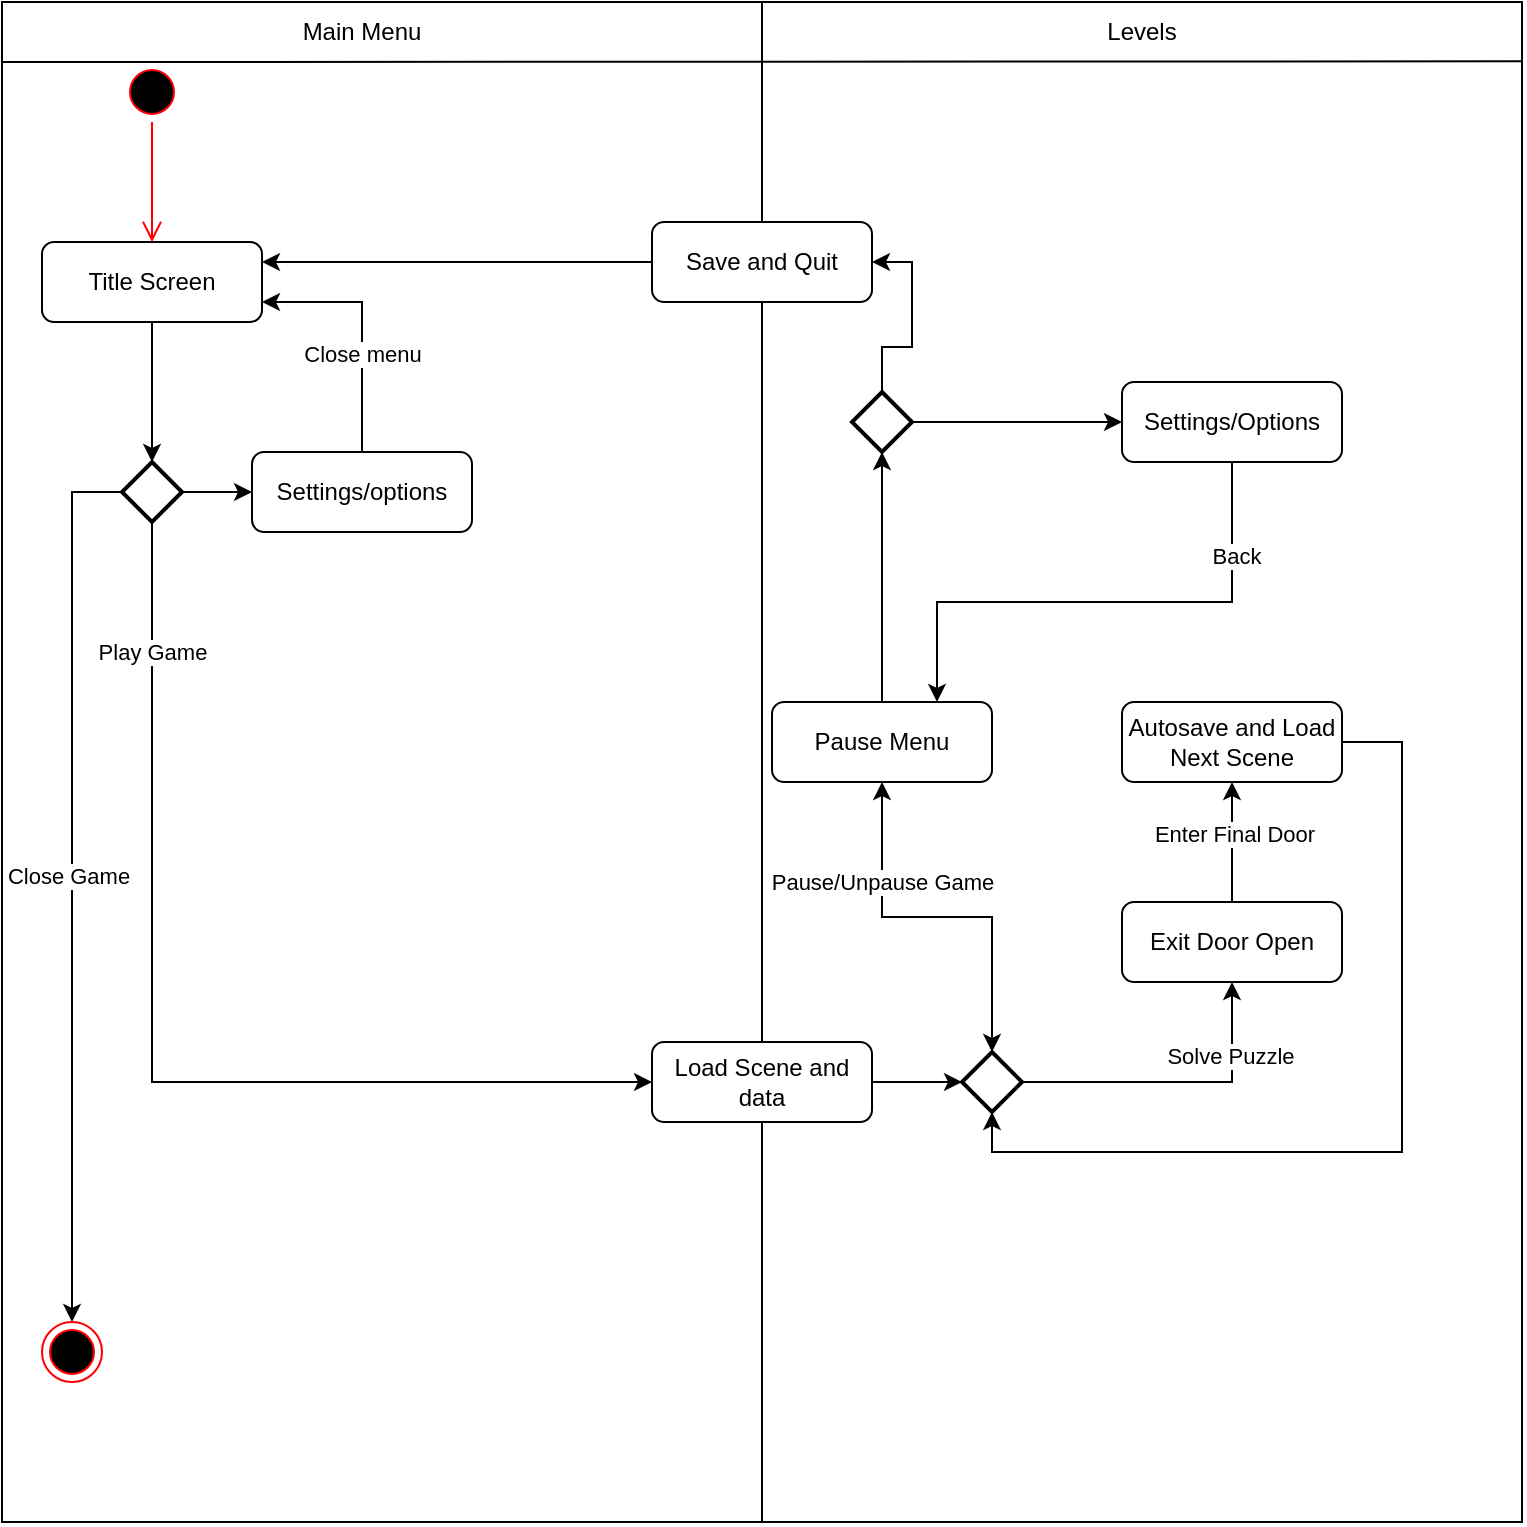 <mxfile version="24.7.17">
  <diagram name="Page-1" id="v9FPkEy1G7noCbc-8Uvn">
    <mxGraphModel dx="1026" dy="772" grid="1" gridSize="10" guides="1" tooltips="1" connect="1" arrows="1" fold="1" page="1" pageScale="1" pageWidth="850" pageHeight="1100" math="0" shadow="0">
      <root>
        <mxCell id="0" />
        <mxCell id="1" parent="0" />
        <mxCell id="mZwhM_Fa8W8I9a-ugIrR-4" value="" style="whiteSpace=wrap;html=1;aspect=fixed;fillColor=none;" parent="1" vertex="1">
          <mxGeometry x="40" y="40" width="760" height="760" as="geometry" />
        </mxCell>
        <mxCell id="mZwhM_Fa8W8I9a-ugIrR-7" value="" style="endArrow=none;html=1;rounded=0;entryX=0.5;entryY=0;entryDx=0;entryDy=0;" parent="1" source="mZwhM_Fa8W8I9a-ugIrR-29" target="mZwhM_Fa8W8I9a-ugIrR-4" edge="1">
          <mxGeometry width="50" height="50" relative="1" as="geometry">
            <mxPoint x="420" y="800" as="sourcePoint" />
            <mxPoint x="425" y="40" as="targetPoint" />
          </mxGeometry>
        </mxCell>
        <mxCell id="mZwhM_Fa8W8I9a-ugIrR-8" value="Main Menu" style="text;html=1;align=center;verticalAlign=middle;whiteSpace=wrap;rounded=0;" parent="1" vertex="1">
          <mxGeometry x="180" y="40" width="80" height="30" as="geometry" />
        </mxCell>
        <mxCell id="mZwhM_Fa8W8I9a-ugIrR-9" value="Levels" style="text;html=1;align=center;verticalAlign=middle;whiteSpace=wrap;rounded=0;" parent="1" vertex="1">
          <mxGeometry x="580" y="40" width="60" height="30" as="geometry" />
        </mxCell>
        <mxCell id="mZwhM_Fa8W8I9a-ugIrR-10" value="" style="endArrow=none;html=1;rounded=0;entryX=1;entryY=0.039;entryDx=0;entryDy=0;entryPerimeter=0;" parent="1" target="mZwhM_Fa8W8I9a-ugIrR-4" edge="1">
          <mxGeometry width="50" height="50" relative="1" as="geometry">
            <mxPoint x="40" y="70" as="sourcePoint" />
            <mxPoint x="90" y="20" as="targetPoint" />
          </mxGeometry>
        </mxCell>
        <mxCell id="mZwhM_Fa8W8I9a-ugIrR-11" value="Title Screen" style="rounded=1;whiteSpace=wrap;html=1;" parent="1" vertex="1">
          <mxGeometry x="60" y="160" width="110" height="40" as="geometry" />
        </mxCell>
        <mxCell id="mZwhM_Fa8W8I9a-ugIrR-12" value="" style="ellipse;html=1;shape=startState;fillColor=#000000;strokeColor=#ff0000;" parent="1" vertex="1">
          <mxGeometry x="100" y="70" width="30" height="30" as="geometry" />
        </mxCell>
        <mxCell id="mZwhM_Fa8W8I9a-ugIrR-13" value="" style="edgeStyle=orthogonalEdgeStyle;html=1;verticalAlign=bottom;endArrow=open;endSize=8;strokeColor=#ff0000;rounded=0;" parent="1" source="mZwhM_Fa8W8I9a-ugIrR-12" edge="1">
          <mxGeometry relative="1" as="geometry">
            <mxPoint x="115" y="160" as="targetPoint" />
          </mxGeometry>
        </mxCell>
        <mxCell id="mZwhM_Fa8W8I9a-ugIrR-16" style="edgeStyle=orthogonalEdgeStyle;rounded=0;orthogonalLoop=1;jettySize=auto;html=1;entryX=0.5;entryY=0;entryDx=0;entryDy=0;" parent="1" source="mZwhM_Fa8W8I9a-ugIrR-14" target="mZwhM_Fa8W8I9a-ugIrR-15" edge="1">
          <mxGeometry relative="1" as="geometry" />
        </mxCell>
        <mxCell id="mZwhM_Fa8W8I9a-ugIrR-17" value="Close Game" style="edgeLabel;html=1;align=center;verticalAlign=middle;resizable=0;points=[];" parent="mZwhM_Fa8W8I9a-ugIrR-16" connectable="0" vertex="1">
          <mxGeometry x="-0.013" y="-2" relative="1" as="geometry">
            <mxPoint as="offset" />
          </mxGeometry>
        </mxCell>
        <mxCell id="mZwhM_Fa8W8I9a-ugIrR-20" style="edgeStyle=orthogonalEdgeStyle;rounded=0;orthogonalLoop=1;jettySize=auto;html=1;entryX=0;entryY=0.5;entryDx=0;entryDy=0;" parent="1" source="mZwhM_Fa8W8I9a-ugIrR-14" target="mZwhM_Fa8W8I9a-ugIrR-18" edge="1">
          <mxGeometry relative="1" as="geometry" />
        </mxCell>
        <mxCell id="mZwhM_Fa8W8I9a-ugIrR-26" style="edgeStyle=orthogonalEdgeStyle;rounded=0;orthogonalLoop=1;jettySize=auto;html=1;entryX=0;entryY=0.5;entryDx=0;entryDy=0;" parent="1" source="mZwhM_Fa8W8I9a-ugIrR-14" target="mZwhM_Fa8W8I9a-ugIrR-23" edge="1">
          <mxGeometry relative="1" as="geometry">
            <Array as="points">
              <mxPoint x="115" y="580" />
            </Array>
          </mxGeometry>
        </mxCell>
        <mxCell id="mZwhM_Fa8W8I9a-ugIrR-27" value="Play Game" style="edgeLabel;html=1;align=center;verticalAlign=middle;resizable=0;points=[];" parent="mZwhM_Fa8W8I9a-ugIrR-26" connectable="0" vertex="1">
          <mxGeometry x="-0.755" relative="1" as="geometry">
            <mxPoint as="offset" />
          </mxGeometry>
        </mxCell>
        <mxCell id="mZwhM_Fa8W8I9a-ugIrR-14" value="" style="strokeWidth=2;html=1;shape=mxgraph.flowchart.decision;whiteSpace=wrap;" parent="1" vertex="1">
          <mxGeometry x="100" y="270" width="30" height="30" as="geometry" />
        </mxCell>
        <mxCell id="mZwhM_Fa8W8I9a-ugIrR-15" value="" style="ellipse;html=1;shape=endState;fillColor=#000000;strokeColor=#ff0000;" parent="1" vertex="1">
          <mxGeometry x="60" y="700" width="30" height="30" as="geometry" />
        </mxCell>
        <mxCell id="mZwhM_Fa8W8I9a-ugIrR-21" style="edgeStyle=orthogonalEdgeStyle;rounded=0;orthogonalLoop=1;jettySize=auto;html=1;entryX=1;entryY=0.75;entryDx=0;entryDy=0;" parent="1" source="mZwhM_Fa8W8I9a-ugIrR-18" target="mZwhM_Fa8W8I9a-ugIrR-11" edge="1">
          <mxGeometry relative="1" as="geometry" />
        </mxCell>
        <mxCell id="mZwhM_Fa8W8I9a-ugIrR-22" value="Close menu" style="edgeLabel;html=1;align=center;verticalAlign=middle;resizable=0;points=[];" parent="mZwhM_Fa8W8I9a-ugIrR-21" connectable="0" vertex="1">
          <mxGeometry x="-0.216" relative="1" as="geometry">
            <mxPoint as="offset" />
          </mxGeometry>
        </mxCell>
        <mxCell id="mZwhM_Fa8W8I9a-ugIrR-18" value="Settings/options" style="rounded=1;whiteSpace=wrap;html=1;" parent="1" vertex="1">
          <mxGeometry x="165" y="265" width="110" height="40" as="geometry" />
        </mxCell>
        <mxCell id="mZwhM_Fa8W8I9a-ugIrR-19" style="edgeStyle=orthogonalEdgeStyle;rounded=0;orthogonalLoop=1;jettySize=auto;html=1;entryX=0.5;entryY=0;entryDx=0;entryDy=0;entryPerimeter=0;" parent="1" source="mZwhM_Fa8W8I9a-ugIrR-11" target="mZwhM_Fa8W8I9a-ugIrR-14" edge="1">
          <mxGeometry relative="1" as="geometry" />
        </mxCell>
        <mxCell id="mZwhM_Fa8W8I9a-ugIrR-24" value="" style="endArrow=none;html=1;rounded=0;entryX=0.5;entryY=0;entryDx=0;entryDy=0;" parent="1" target="mZwhM_Fa8W8I9a-ugIrR-23" edge="1">
          <mxGeometry width="50" height="50" relative="1" as="geometry">
            <mxPoint x="420" y="800" as="sourcePoint" />
            <mxPoint x="420" y="40" as="targetPoint" />
          </mxGeometry>
        </mxCell>
        <mxCell id="mZwhM_Fa8W8I9a-ugIrR-34" style="edgeStyle=orthogonalEdgeStyle;rounded=0;orthogonalLoop=1;jettySize=auto;html=1;" parent="1" source="mZwhM_Fa8W8I9a-ugIrR-23" target="mZwhM_Fa8W8I9a-ugIrR-28" edge="1">
          <mxGeometry relative="1" as="geometry" />
        </mxCell>
        <mxCell id="mZwhM_Fa8W8I9a-ugIrR-23" value="Load Scene and data" style="rounded=1;whiteSpace=wrap;html=1;" parent="1" vertex="1">
          <mxGeometry x="365" y="560" width="110" height="40" as="geometry" />
        </mxCell>
        <mxCell id="mZwhM_Fa8W8I9a-ugIrR-36" style="edgeStyle=orthogonalEdgeStyle;rounded=0;orthogonalLoop=1;jettySize=auto;html=1;entryX=0.5;entryY=1;entryDx=0;entryDy=0;startArrow=classic;startFill=1;" parent="1" source="mZwhM_Fa8W8I9a-ugIrR-28" target="mZwhM_Fa8W8I9a-ugIrR-32" edge="1">
          <mxGeometry relative="1" as="geometry" />
        </mxCell>
        <mxCell id="mZwhM_Fa8W8I9a-ugIrR-37" value="Pause/Unpause Game" style="edgeLabel;html=1;align=center;verticalAlign=middle;resizable=0;points=[];" parent="mZwhM_Fa8W8I9a-ugIrR-36" connectable="0" vertex="1">
          <mxGeometry x="0.345" y="-1" relative="1" as="geometry">
            <mxPoint x="-1" y="-12" as="offset" />
          </mxGeometry>
        </mxCell>
        <mxCell id="mZwhM_Fa8W8I9a-ugIrR-40" style="edgeStyle=orthogonalEdgeStyle;rounded=0;orthogonalLoop=1;jettySize=auto;html=1;" parent="1" source="mZwhM_Fa8W8I9a-ugIrR-28" target="mZwhM_Fa8W8I9a-ugIrR-39" edge="1">
          <mxGeometry relative="1" as="geometry" />
        </mxCell>
        <mxCell id="mZwhM_Fa8W8I9a-ugIrR-41" value="Solve Puzzle" style="edgeLabel;html=1;align=center;verticalAlign=middle;resizable=0;points=[];" parent="mZwhM_Fa8W8I9a-ugIrR-40" connectable="0" vertex="1">
          <mxGeometry x="0.523" y="1" relative="1" as="geometry">
            <mxPoint as="offset" />
          </mxGeometry>
        </mxCell>
        <mxCell id="mZwhM_Fa8W8I9a-ugIrR-28" value="" style="strokeWidth=2;html=1;shape=mxgraph.flowchart.decision;whiteSpace=wrap;" parent="1" vertex="1">
          <mxGeometry x="520" y="565" width="30" height="30" as="geometry" />
        </mxCell>
        <mxCell id="mZwhM_Fa8W8I9a-ugIrR-30" value="" style="endArrow=none;html=1;rounded=0;entryX=0.5;entryY=0;entryDx=0;entryDy=0;" parent="1" source="mZwhM_Fa8W8I9a-ugIrR-23" target="mZwhM_Fa8W8I9a-ugIrR-29" edge="1">
          <mxGeometry width="50" height="50" relative="1" as="geometry">
            <mxPoint x="420" y="560" as="sourcePoint" />
            <mxPoint x="420" y="40" as="targetPoint" />
          </mxGeometry>
        </mxCell>
        <mxCell id="mZwhM_Fa8W8I9a-ugIrR-31" style="edgeStyle=orthogonalEdgeStyle;rounded=0;orthogonalLoop=1;jettySize=auto;html=1;entryX=1;entryY=0.25;entryDx=0;entryDy=0;" parent="1" source="mZwhM_Fa8W8I9a-ugIrR-29" target="mZwhM_Fa8W8I9a-ugIrR-11" edge="1">
          <mxGeometry relative="1" as="geometry" />
        </mxCell>
        <mxCell id="mZwhM_Fa8W8I9a-ugIrR-29" value="Save and Quit" style="rounded=1;whiteSpace=wrap;html=1;" parent="1" vertex="1">
          <mxGeometry x="365" y="150" width="110" height="40" as="geometry" />
        </mxCell>
        <mxCell id="mZwhM_Fa8W8I9a-ugIrR-32" value="Pause Menu" style="rounded=1;whiteSpace=wrap;html=1;" parent="1" vertex="1">
          <mxGeometry x="425" y="390" width="110" height="40" as="geometry" />
        </mxCell>
        <mxCell id="mZwhM_Fa8W8I9a-ugIrR-38" value="Autosave and Load Next Scene" style="rounded=1;whiteSpace=wrap;html=1;" parent="1" vertex="1">
          <mxGeometry x="600" y="390" width="110" height="40" as="geometry" />
        </mxCell>
        <mxCell id="mZwhM_Fa8W8I9a-ugIrR-42" style="edgeStyle=orthogonalEdgeStyle;rounded=0;orthogonalLoop=1;jettySize=auto;html=1;entryX=0.5;entryY=1;entryDx=0;entryDy=0;" parent="1" source="mZwhM_Fa8W8I9a-ugIrR-39" target="mZwhM_Fa8W8I9a-ugIrR-38" edge="1">
          <mxGeometry relative="1" as="geometry" />
        </mxCell>
        <mxCell id="mZwhM_Fa8W8I9a-ugIrR-43" value="Enter Final Door" style="edgeLabel;html=1;align=center;verticalAlign=middle;resizable=0;points=[];" parent="mZwhM_Fa8W8I9a-ugIrR-42" connectable="0" vertex="1">
          <mxGeometry x="0.133" y="-1" relative="1" as="geometry">
            <mxPoint as="offset" />
          </mxGeometry>
        </mxCell>
        <mxCell id="mZwhM_Fa8W8I9a-ugIrR-39" value="Exit Door Open" style="rounded=1;whiteSpace=wrap;html=1;" parent="1" vertex="1">
          <mxGeometry x="600" y="490" width="110" height="40" as="geometry" />
        </mxCell>
        <mxCell id="mZwhM_Fa8W8I9a-ugIrR-45" style="edgeStyle=orthogonalEdgeStyle;rounded=0;orthogonalLoop=1;jettySize=auto;html=1;entryX=0.5;entryY=1;entryDx=0;entryDy=0;entryPerimeter=0;" parent="1" source="mZwhM_Fa8W8I9a-ugIrR-38" target="mZwhM_Fa8W8I9a-ugIrR-28" edge="1">
          <mxGeometry relative="1" as="geometry">
            <Array as="points">
              <mxPoint x="740" y="410" />
              <mxPoint x="740" y="615" />
              <mxPoint x="535" y="615" />
            </Array>
          </mxGeometry>
        </mxCell>
        <mxCell id="mZwhM_Fa8W8I9a-ugIrR-51" style="edgeStyle=orthogonalEdgeStyle;rounded=0;orthogonalLoop=1;jettySize=auto;html=1;entryX=0.75;entryY=0;entryDx=0;entryDy=0;" parent="1" source="mZwhM_Fa8W8I9a-ugIrR-46" target="mZwhM_Fa8W8I9a-ugIrR-32" edge="1">
          <mxGeometry relative="1" as="geometry">
            <Array as="points">
              <mxPoint x="655" y="340" />
              <mxPoint x="508" y="340" />
            </Array>
          </mxGeometry>
        </mxCell>
        <mxCell id="mZwhM_Fa8W8I9a-ugIrR-52" value="Back" style="edgeLabel;html=1;align=center;verticalAlign=middle;resizable=0;points=[];" parent="mZwhM_Fa8W8I9a-ugIrR-51" connectable="0" vertex="1">
          <mxGeometry x="-0.649" y="2" relative="1" as="geometry">
            <mxPoint as="offset" />
          </mxGeometry>
        </mxCell>
        <mxCell id="mZwhM_Fa8W8I9a-ugIrR-46" value="Settings/Options" style="rounded=1;whiteSpace=wrap;html=1;" parent="1" vertex="1">
          <mxGeometry x="600" y="230" width="110" height="40" as="geometry" />
        </mxCell>
        <mxCell id="mZwhM_Fa8W8I9a-ugIrR-48" style="edgeStyle=orthogonalEdgeStyle;rounded=0;orthogonalLoop=1;jettySize=auto;html=1;entryX=1;entryY=0.5;entryDx=0;entryDy=0;" parent="1" source="mZwhM_Fa8W8I9a-ugIrR-47" target="mZwhM_Fa8W8I9a-ugIrR-29" edge="1">
          <mxGeometry relative="1" as="geometry" />
        </mxCell>
        <mxCell id="mZwhM_Fa8W8I9a-ugIrR-49" style="edgeStyle=orthogonalEdgeStyle;rounded=0;orthogonalLoop=1;jettySize=auto;html=1;entryX=0;entryY=0.5;entryDx=0;entryDy=0;" parent="1" source="mZwhM_Fa8W8I9a-ugIrR-47" target="mZwhM_Fa8W8I9a-ugIrR-46" edge="1">
          <mxGeometry relative="1" as="geometry" />
        </mxCell>
        <mxCell id="mZwhM_Fa8W8I9a-ugIrR-47" value="" style="strokeWidth=2;html=1;shape=mxgraph.flowchart.decision;whiteSpace=wrap;" parent="1" vertex="1">
          <mxGeometry x="465" y="235" width="30" height="30" as="geometry" />
        </mxCell>
        <mxCell id="mZwhM_Fa8W8I9a-ugIrR-50" style="edgeStyle=orthogonalEdgeStyle;rounded=0;orthogonalLoop=1;jettySize=auto;html=1;entryX=0.5;entryY=1;entryDx=0;entryDy=0;entryPerimeter=0;" parent="1" source="mZwhM_Fa8W8I9a-ugIrR-32" target="mZwhM_Fa8W8I9a-ugIrR-47" edge="1">
          <mxGeometry relative="1" as="geometry" />
        </mxCell>
      </root>
    </mxGraphModel>
  </diagram>
</mxfile>

